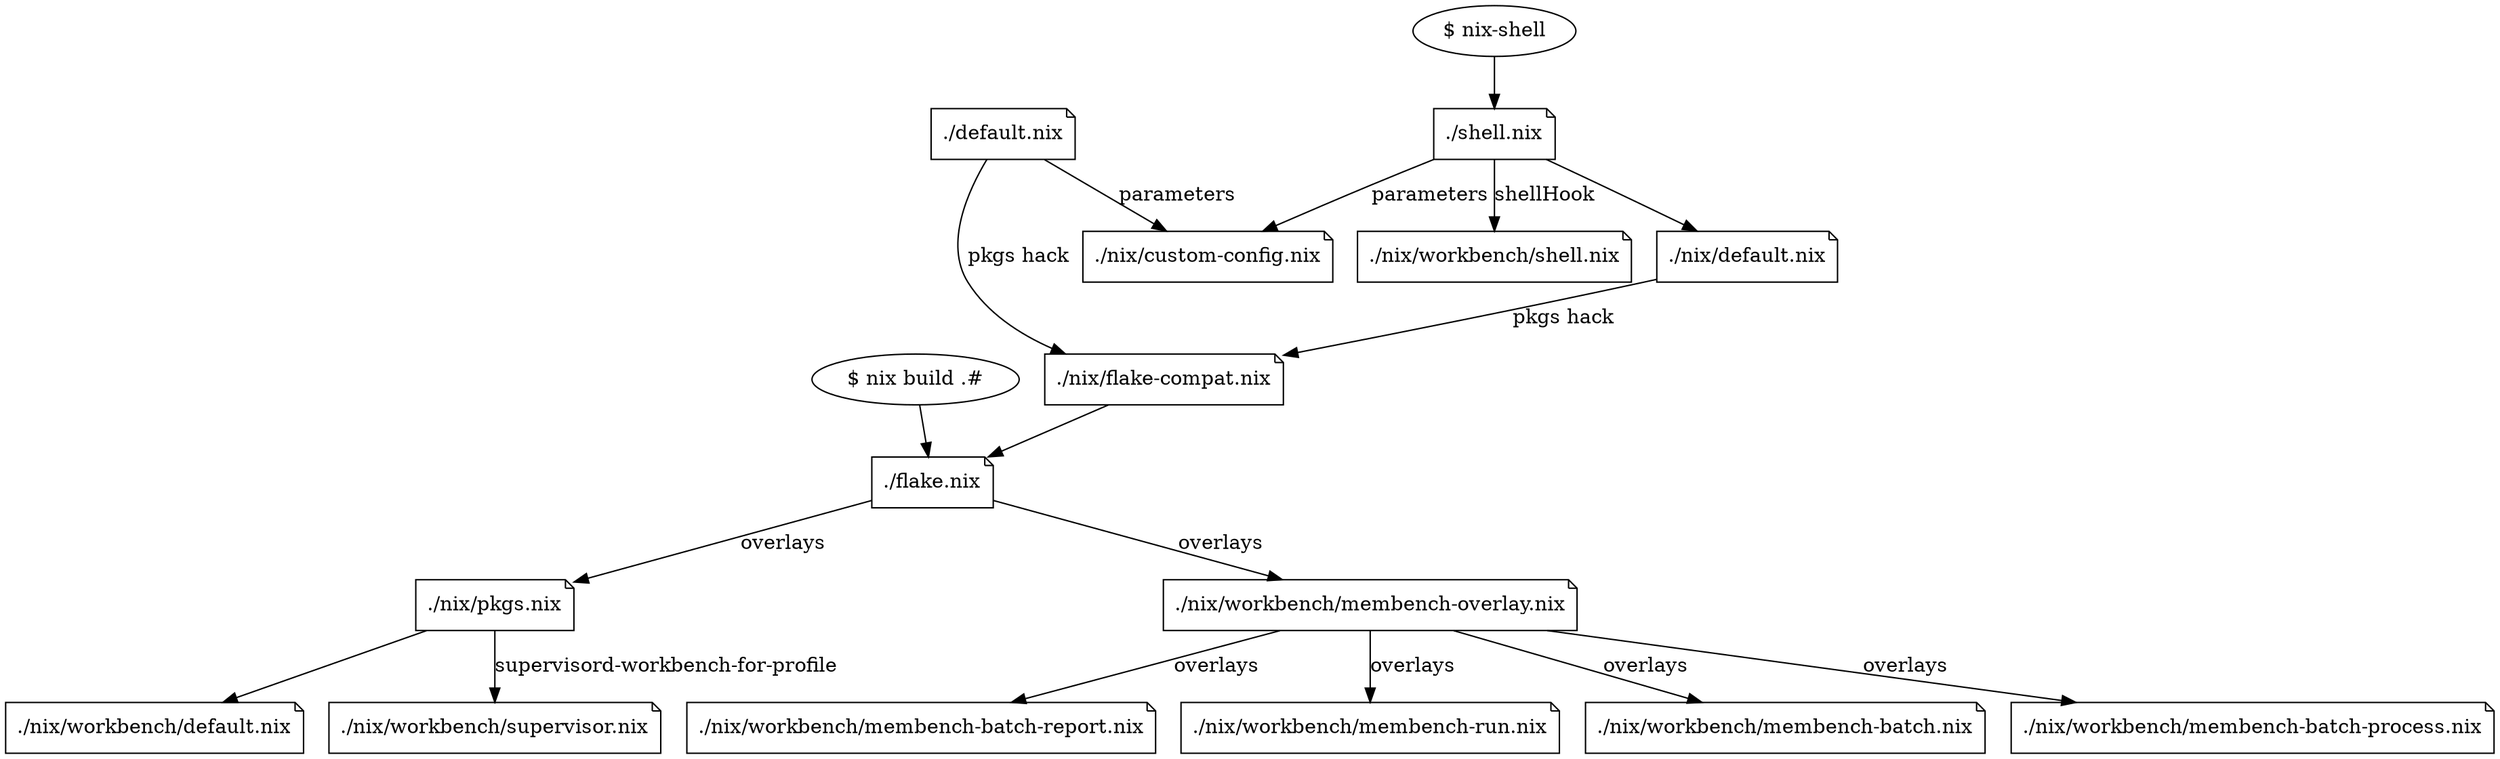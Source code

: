 digraph {

        // WHERE IS workbench/shell.nix IMPORTING workbench/default.nix ????

        // Commands
        //----------------------------------------------------------------------

        // The flake build command.
        cNixBuildFlake [shape=ellipse label="$ nix build .#"]

        // The nix-shell command.
        cNixShell [shape=ellipse label="$ nix-shell"]

        // Files
        //----------------------------------------------------------------------

        // Top level .nix files
        fFlakeNix [shape=note label="./flake.nix"]
        fDefaultNix [shape=note label="./default.nix"]
        fShellNix [shape=note label="./shell.nix"]
        // ./nix files
        fCustomConfigNix [shape=note label="./nix/custom-config.nix"]
        fPkgsNix [shape=note label="./nix/pkgs.nix"]
        fFlakeCompatNix [shape=note label="./nix/flake-compat.nix"]

        // Top level nix folder
        fNixDefaultNix [shape=note label="./nix/default.nix"]

        // Workbench .nix files
        fWorkbenchDefaultNix [shape=note label="./nix/workbench/default.nix"]
        fWorkbenchShellNix [shape=note label="./nix/workbench/shell.nix"]
        fWorkbenchSupervisorNix [shape=note label="./nix/workbench/supervisor.nix"]
        //supervisord-workbench-for-profile
        // Workbench overlays.
        fWorkbenchOverlayNix [shape=note label="./nix/workbench/membench-overlay.nix"]
        fWorkbenchOverlayBatch [shape=note label="./nix/workbench/membench-batch.nix"]
        fWorkbenchOverlayBatchProcess [shape=note label="./nix/workbench/membench-batch-process.nix"]
        fWorkbenchOverlayBatchReport [shape=note label="./nix/workbench/membench-batch-report.nix"]
        fWorkbenchOverlayRun [shape=note label="./nix/workbench/membench-run.nix"]

        // Relations
        //----------------------------------------------------------------------

        // When building mainnet node you are using the flake.
        cNixBuildFlake -> fFlakeNix [label=""]
        // The flake imports ./nix/pkgs.nix inside the overlays list.
        fFlakeNix -> fPkgsNix [label="overlays"]
        // The flake imports ./nix/workbench/membench-overlay.nix inside the overlays list.
        fFlakeNix -> fWorkbenchOverlayNix [label="overlays"]

        // pkgs.nix imports
        fPkgsNix -> fWorkbenchDefaultNix
        fPkgsNix -> fWorkbenchSupervisorNix [label="supervisord-workbench-for-profile"]

        // Workbench overlays.
        fWorkbenchOverlayNix -> fWorkbenchOverlayBatch [label="overlays"]
        fWorkbenchOverlayNix -> fWorkbenchOverlayBatchProcess [label="overlays"]
        fWorkbenchOverlayNix -> fWorkbenchOverlayBatchReport [label="overlays"]
        fWorkbenchOverlayNix -> fWorkbenchOverlayRun [label="overlays"]

        // default.nix loads its parameters from ./nix/custom-config.nix
        fDefaultNix -> fCustomConfigNix [label="parameters"]
        // shell.nix loads its parameters from ./nix/custom-config.nix
        fShellNix -> fCustomConfigNix [label="parameters"]

        // flake compat hack
        fFlakeCompatNix -> fFlakeNix
        // default.nix uses the flake-compat.nix hack to load the flake
        fDefaultNix -> fFlakeCompatNix [label="pkgs hack"]
        // nix/default.nix uses the flake-compat.nix hack to load the flake
        fNixDefaultNix -> fFlakeCompatNix [label="pkgs hack"]

        // default.nix imports ./nix/default.nix
        fShellNix -> fNixDefaultNix [label=""]

        // nix-shell loads shell.nix in the top directory.
        cNixShell -> fShellNix
        // shell.nix uses workbench shell.nix as default shell.
        fShellNix -> fWorkbenchShellNix [label="shellHook"]

}
